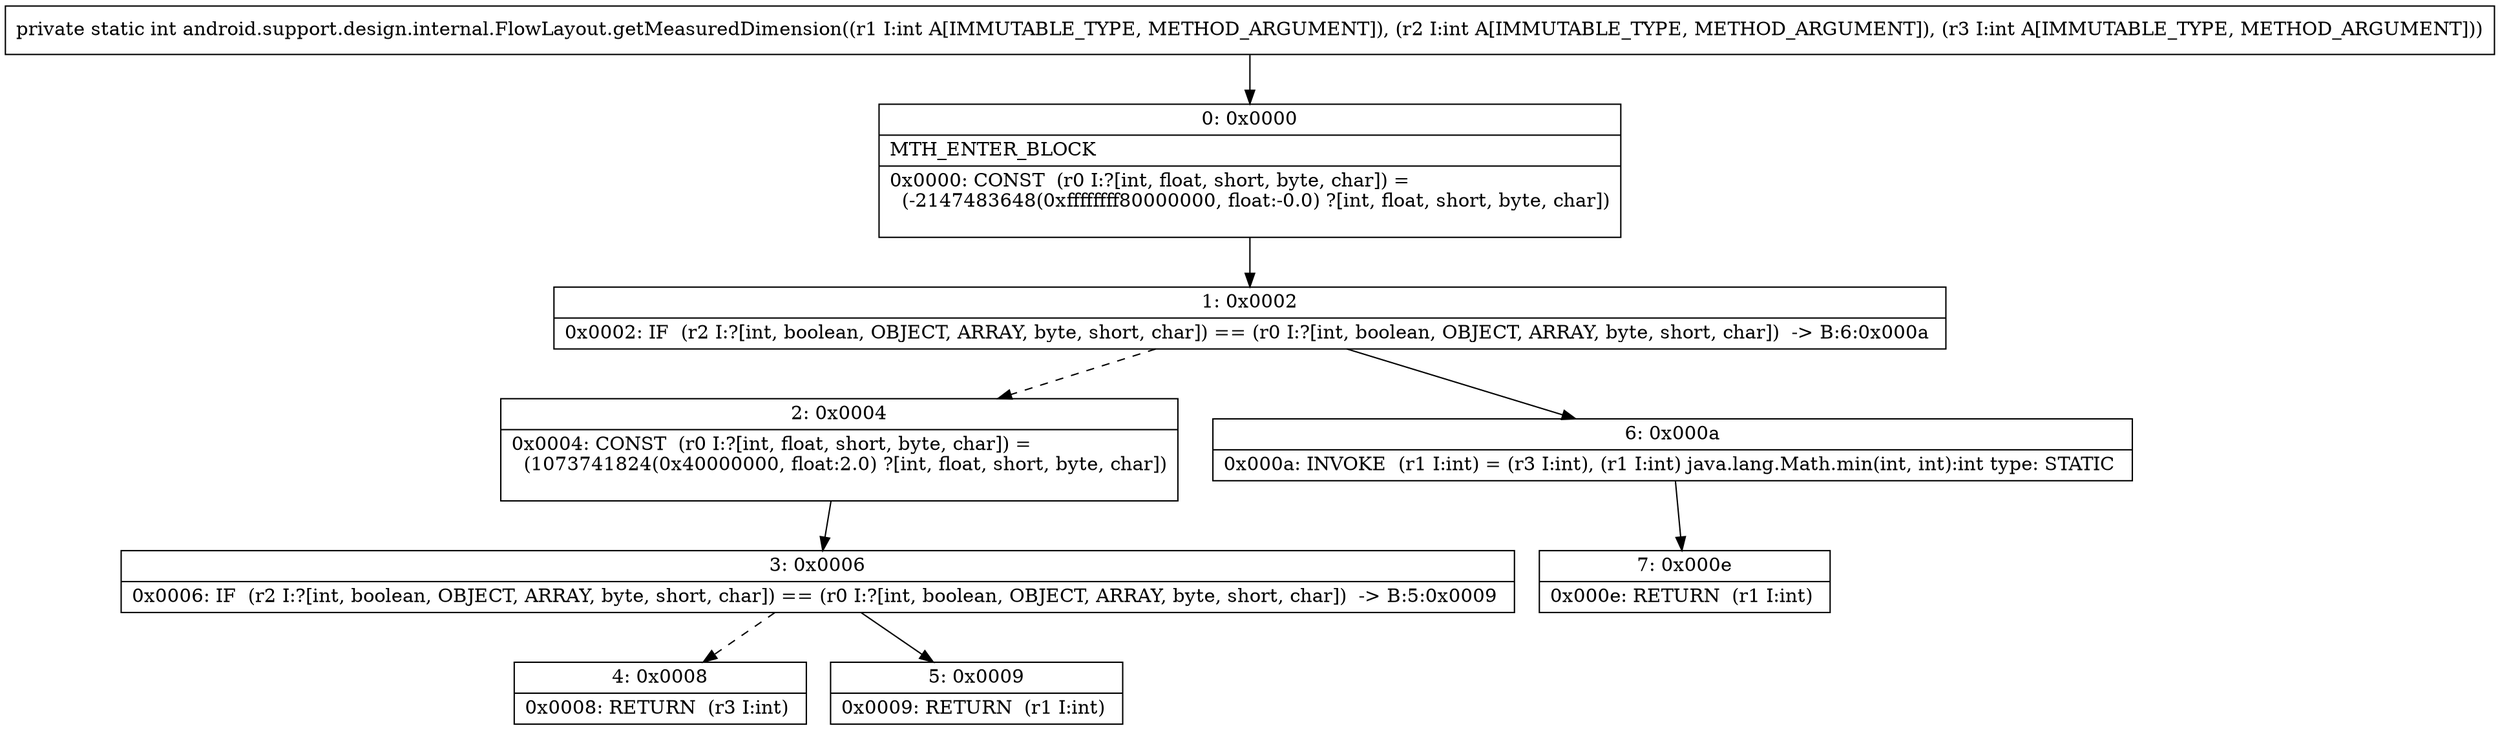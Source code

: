 digraph "CFG forandroid.support.design.internal.FlowLayout.getMeasuredDimension(III)I" {
Node_0 [shape=record,label="{0\:\ 0x0000|MTH_ENTER_BLOCK\l|0x0000: CONST  (r0 I:?[int, float, short, byte, char]) = \l  (\-2147483648(0xffffffff80000000, float:\-0.0) ?[int, float, short, byte, char])\l \l}"];
Node_1 [shape=record,label="{1\:\ 0x0002|0x0002: IF  (r2 I:?[int, boolean, OBJECT, ARRAY, byte, short, char]) == (r0 I:?[int, boolean, OBJECT, ARRAY, byte, short, char])  \-\> B:6:0x000a \l}"];
Node_2 [shape=record,label="{2\:\ 0x0004|0x0004: CONST  (r0 I:?[int, float, short, byte, char]) = \l  (1073741824(0x40000000, float:2.0) ?[int, float, short, byte, char])\l \l}"];
Node_3 [shape=record,label="{3\:\ 0x0006|0x0006: IF  (r2 I:?[int, boolean, OBJECT, ARRAY, byte, short, char]) == (r0 I:?[int, boolean, OBJECT, ARRAY, byte, short, char])  \-\> B:5:0x0009 \l}"];
Node_4 [shape=record,label="{4\:\ 0x0008|0x0008: RETURN  (r3 I:int) \l}"];
Node_5 [shape=record,label="{5\:\ 0x0009|0x0009: RETURN  (r1 I:int) \l}"];
Node_6 [shape=record,label="{6\:\ 0x000a|0x000a: INVOKE  (r1 I:int) = (r3 I:int), (r1 I:int) java.lang.Math.min(int, int):int type: STATIC \l}"];
Node_7 [shape=record,label="{7\:\ 0x000e|0x000e: RETURN  (r1 I:int) \l}"];
MethodNode[shape=record,label="{private static int android.support.design.internal.FlowLayout.getMeasuredDimension((r1 I:int A[IMMUTABLE_TYPE, METHOD_ARGUMENT]), (r2 I:int A[IMMUTABLE_TYPE, METHOD_ARGUMENT]), (r3 I:int A[IMMUTABLE_TYPE, METHOD_ARGUMENT])) }"];
MethodNode -> Node_0;
Node_0 -> Node_1;
Node_1 -> Node_2[style=dashed];
Node_1 -> Node_6;
Node_2 -> Node_3;
Node_3 -> Node_4[style=dashed];
Node_3 -> Node_5;
Node_6 -> Node_7;
}

